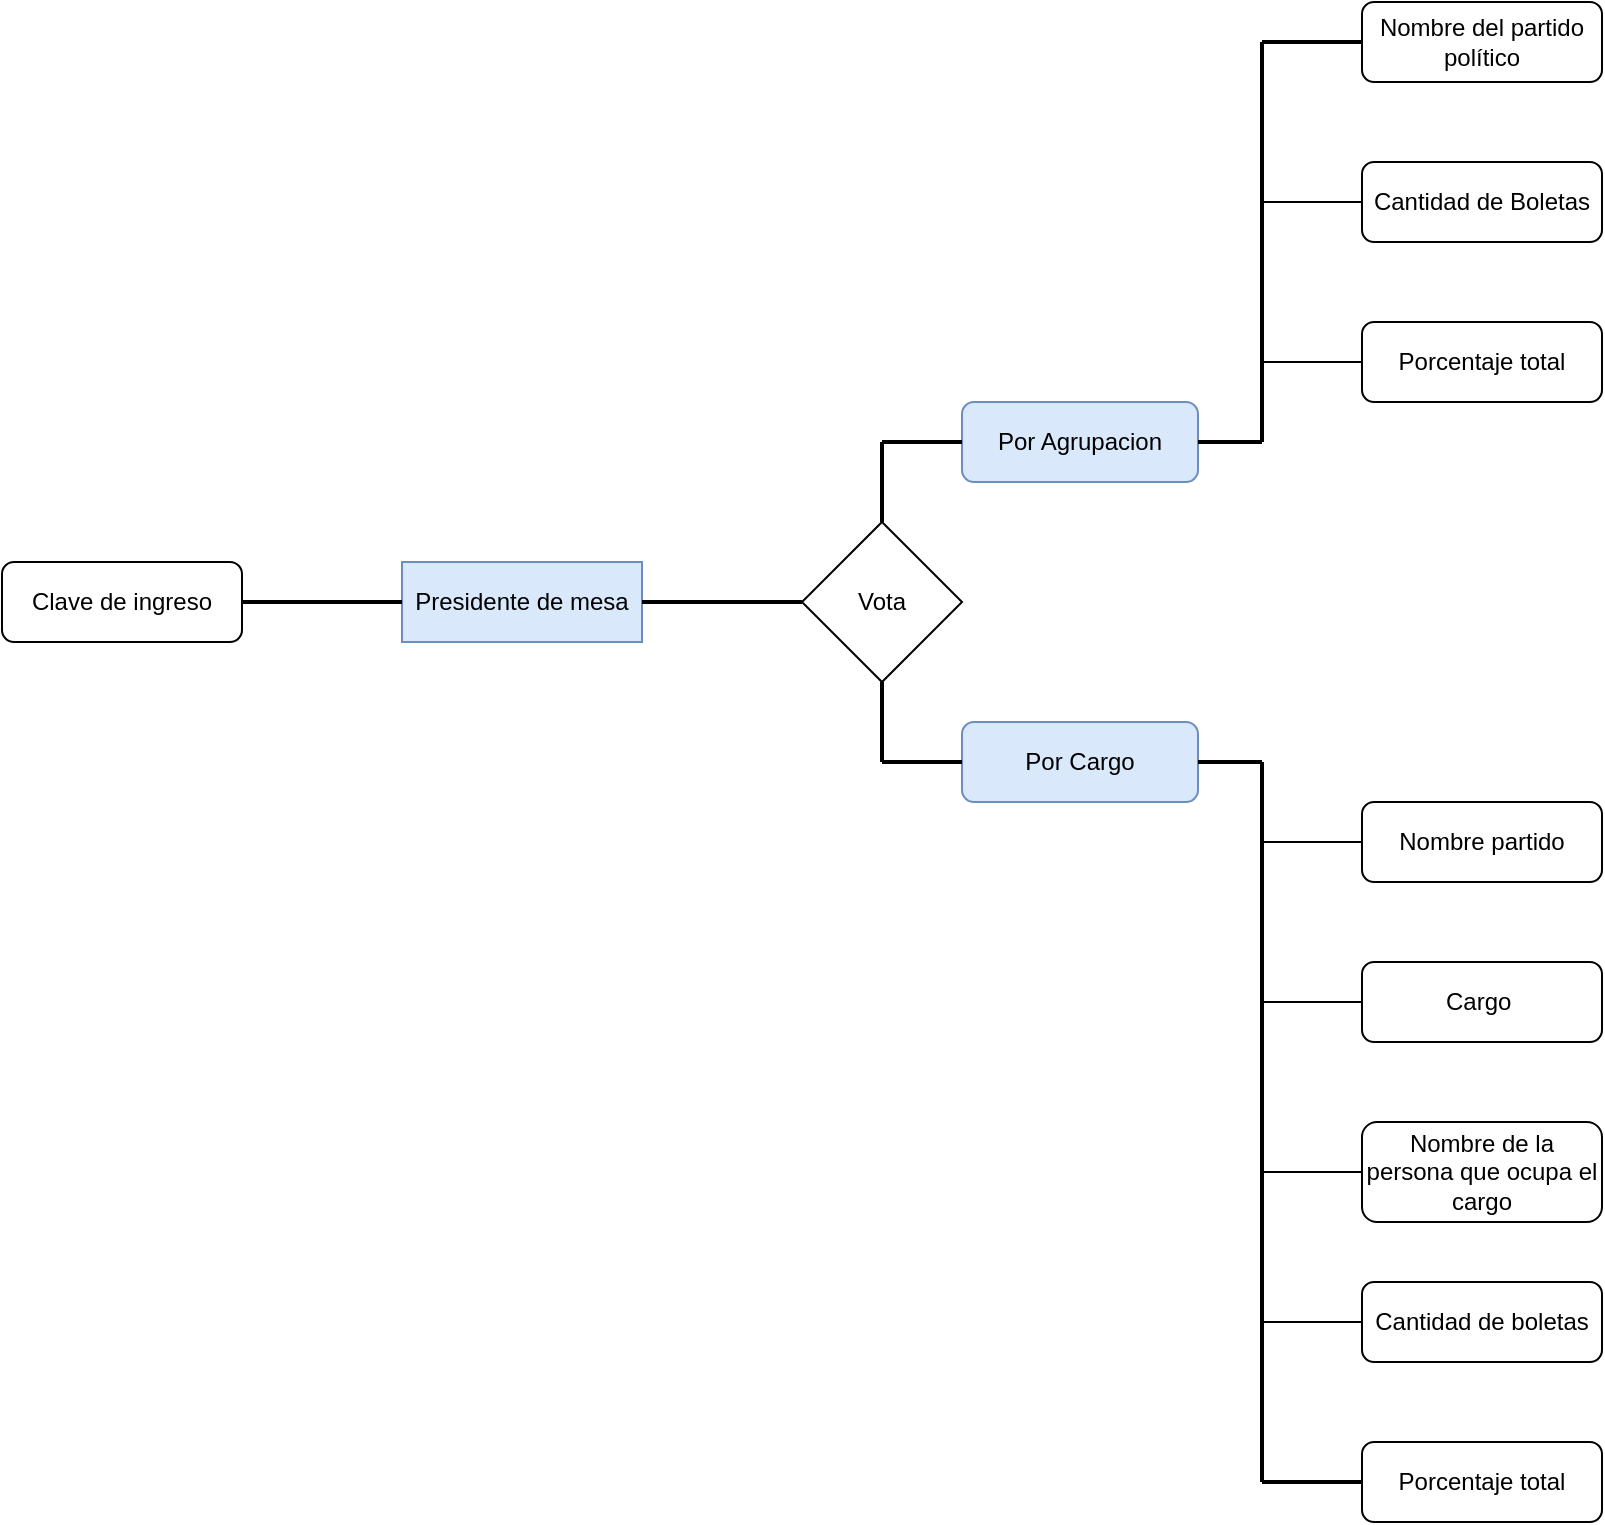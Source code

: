 <mxfile version="21.7.5" type="google">
  <diagram name="Página-1" id="LhwrAm1WzB-OFyuTTpb9">
    <mxGraphModel grid="1" page="1" gridSize="10" guides="1" tooltips="1" connect="1" arrows="1" fold="1" pageScale="1" pageWidth="827" pageHeight="1169" math="0" shadow="0">
      <root>
        <mxCell id="0" />
        <mxCell id="1" parent="0" />
        <mxCell id="dN9zSHeGm6T6kbmoDRtY-1" value="Presidente de mesa" style="rounded=0;whiteSpace=wrap;html=1;fillColor=#dae8fc;strokeColor=#6c8ebf;" vertex="1" parent="1">
          <mxGeometry x="200" y="320" width="120" height="40" as="geometry" />
        </mxCell>
        <mxCell id="dN9zSHeGm6T6kbmoDRtY-2" value="Clave de ingreso" style="rounded=1;whiteSpace=wrap;html=1;" vertex="1" parent="1">
          <mxGeometry y="320" width="120" height="40" as="geometry" />
        </mxCell>
        <mxCell id="dN9zSHeGm6T6kbmoDRtY-5" value="" style="line;strokeWidth=2;html=1;" vertex="1" parent="1">
          <mxGeometry x="320" y="335" width="80" height="10" as="geometry" />
        </mxCell>
        <mxCell id="dN9zSHeGm6T6kbmoDRtY-6" value="" style="line;strokeWidth=2;direction=west;html=1;" vertex="1" parent="1">
          <mxGeometry x="120" y="335" width="80" height="10" as="geometry" />
        </mxCell>
        <mxCell id="dN9zSHeGm6T6kbmoDRtY-7" value="Vota" style="rhombus;whiteSpace=wrap;html=1;" vertex="1" parent="1">
          <mxGeometry x="400" y="300" width="80" height="80" as="geometry" />
        </mxCell>
        <mxCell id="dN9zSHeGm6T6kbmoDRtY-9" value="Por Cargo" style="rounded=1;whiteSpace=wrap;html=1;fillColor=#dae8fc;strokeColor=#6c8ebf;" vertex="1" parent="1">
          <mxGeometry x="480" y="400" width="118" height="40" as="geometry" />
        </mxCell>
        <mxCell id="dN9zSHeGm6T6kbmoDRtY-10" value="Por Agrupacion" style="rounded=1;whiteSpace=wrap;html=1;fillColor=#dae8fc;strokeColor=#6c8ebf;" vertex="1" parent="1">
          <mxGeometry x="480" y="240" width="118" height="40" as="geometry" />
        </mxCell>
        <mxCell id="dN9zSHeGm6T6kbmoDRtY-11" value="" style="line;strokeWidth=2;direction=south;html=1;" vertex="1" parent="1">
          <mxGeometry x="435" y="260" width="10" height="40" as="geometry" />
        </mxCell>
        <mxCell id="dN9zSHeGm6T6kbmoDRtY-12" value="" style="line;strokeWidth=2;html=1;" vertex="1" parent="1">
          <mxGeometry x="440" y="255" width="40" height="10" as="geometry" />
        </mxCell>
        <mxCell id="dN9zSHeGm6T6kbmoDRtY-13" value="" style="line;strokeWidth=2;direction=south;html=1;" vertex="1" parent="1">
          <mxGeometry x="435" y="380" width="10" height="40" as="geometry" />
        </mxCell>
        <mxCell id="dN9zSHeGm6T6kbmoDRtY-14" value="" style="line;strokeWidth=2;html=1;" vertex="1" parent="1">
          <mxGeometry x="440" y="415" width="40" height="10" as="geometry" />
        </mxCell>
        <mxCell id="dN9zSHeGm6T6kbmoDRtY-18" value="" style="line;strokeWidth=2;html=1;" vertex="1" parent="1">
          <mxGeometry x="598" y="255" width="32" height="10" as="geometry" />
        </mxCell>
        <mxCell id="dN9zSHeGm6T6kbmoDRtY-19" value="" style="line;strokeWidth=2;html=1;" vertex="1" parent="1">
          <mxGeometry x="598" y="415" width="32" height="10" as="geometry" />
        </mxCell>
        <mxCell id="dN9zSHeGm6T6kbmoDRtY-23" value="" style="endArrow=none;html=1;rounded=0;entryX=1;entryY=0.5;entryDx=0;entryDy=0;entryPerimeter=0;strokeWidth=2;" edge="1" parent="1" target="dN9zSHeGm6T6kbmoDRtY-18">
          <mxGeometry width="50" height="50" relative="1" as="geometry">
            <mxPoint x="630" y="60" as="sourcePoint" />
            <mxPoint x="440" y="230" as="targetPoint" />
          </mxGeometry>
        </mxCell>
        <mxCell id="dN9zSHeGm6T6kbmoDRtY-26" value="Cantidad de Boletas" style="rounded=1;whiteSpace=wrap;html=1;" vertex="1" parent="1">
          <mxGeometry x="680" y="120" width="120" height="40" as="geometry" />
        </mxCell>
        <mxCell id="dN9zSHeGm6T6kbmoDRtY-27" value="Porcentaje total" style="rounded=1;whiteSpace=wrap;html=1;" vertex="1" parent="1">
          <mxGeometry x="680" y="200" width="120" height="40" as="geometry" />
        </mxCell>
        <mxCell id="dN9zSHeGm6T6kbmoDRtY-28" value="Nombre del partido político" style="rounded=1;whiteSpace=wrap;html=1;" vertex="1" parent="1">
          <mxGeometry x="680" y="40" width="120" height="40" as="geometry" />
        </mxCell>
        <mxCell id="dN9zSHeGm6T6kbmoDRtY-29" value="Nombre de la persona que ocupa el cargo" style="rounded=1;whiteSpace=wrap;html=1;" vertex="1" parent="1">
          <mxGeometry x="680" y="600" width="120" height="50" as="geometry" />
        </mxCell>
        <mxCell id="dN9zSHeGm6T6kbmoDRtY-30" value="Nombre partido" style="rounded=1;whiteSpace=wrap;html=1;" vertex="1" parent="1">
          <mxGeometry x="680" y="440" width="120" height="40" as="geometry" />
        </mxCell>
        <mxCell id="dN9zSHeGm6T6kbmoDRtY-31" value="Cargo&amp;nbsp;" style="rounded=1;whiteSpace=wrap;html=1;" vertex="1" parent="1">
          <mxGeometry x="680" y="520" width="120" height="40" as="geometry" />
        </mxCell>
        <mxCell id="dN9zSHeGm6T6kbmoDRtY-32" value="" style="endArrow=none;html=1;rounded=0;entryX=0;entryY=0.5;entryDx=0;entryDy=0;strokeWidth=2;" edge="1" parent="1" target="dN9zSHeGm6T6kbmoDRtY-28">
          <mxGeometry width="50" height="50" relative="1" as="geometry">
            <mxPoint x="630" y="60" as="sourcePoint" />
            <mxPoint x="610" y="290" as="targetPoint" />
          </mxGeometry>
        </mxCell>
        <mxCell id="dN9zSHeGm6T6kbmoDRtY-33" value="" style="endArrow=none;html=1;rounded=0;entryX=0;entryY=0.5;entryDx=0;entryDy=0;" edge="1" parent="1" target="dN9zSHeGm6T6kbmoDRtY-26">
          <mxGeometry width="50" height="50" relative="1" as="geometry">
            <mxPoint x="630" y="140" as="sourcePoint" />
            <mxPoint x="690" y="70" as="targetPoint" />
            <Array as="points" />
          </mxGeometry>
        </mxCell>
        <mxCell id="dN9zSHeGm6T6kbmoDRtY-34" value="" style="endArrow=none;html=1;rounded=0;entryX=0;entryY=0.5;entryDx=0;entryDy=0;" edge="1" parent="1" target="dN9zSHeGm6T6kbmoDRtY-27">
          <mxGeometry width="50" height="50" relative="1" as="geometry">
            <mxPoint x="630" y="220" as="sourcePoint" />
            <mxPoint x="700" y="80" as="targetPoint" />
          </mxGeometry>
        </mxCell>
        <mxCell id="dN9zSHeGm6T6kbmoDRtY-36" value="" style="endArrow=none;html=1;rounded=0;strokeWidth=2;" edge="1" parent="1">
          <mxGeometry width="50" height="50" relative="1" as="geometry">
            <mxPoint x="630" y="420" as="sourcePoint" />
            <mxPoint x="630" y="780" as="targetPoint" />
          </mxGeometry>
        </mxCell>
        <mxCell id="dN9zSHeGm6T6kbmoDRtY-37" value="" style="endArrow=none;html=1;rounded=0;entryX=0;entryY=0.5;entryDx=0;entryDy=0;" edge="1" parent="1" target="dN9zSHeGm6T6kbmoDRtY-30">
          <mxGeometry width="50" height="50" relative="1" as="geometry">
            <mxPoint x="630" y="460" as="sourcePoint" />
            <mxPoint x="690" y="230" as="targetPoint" />
          </mxGeometry>
        </mxCell>
        <mxCell id="dN9zSHeGm6T6kbmoDRtY-38" value="" style="endArrow=none;html=1;rounded=0;entryX=0;entryY=0.5;entryDx=0;entryDy=0;" edge="1" parent="1" target="dN9zSHeGm6T6kbmoDRtY-31">
          <mxGeometry width="50" height="50" relative="1" as="geometry">
            <mxPoint x="630" y="540" as="sourcePoint" />
            <mxPoint x="700" y="240" as="targetPoint" />
          </mxGeometry>
        </mxCell>
        <mxCell id="dN9zSHeGm6T6kbmoDRtY-40" value="" style="endArrow=none;html=1;rounded=0;entryX=0;entryY=0.5;entryDx=0;entryDy=0;" edge="1" parent="1" target="dN9zSHeGm6T6kbmoDRtY-29">
          <mxGeometry width="50" height="50" relative="1" as="geometry">
            <mxPoint x="630" y="625" as="sourcePoint" />
            <mxPoint x="720" y="260" as="targetPoint" />
          </mxGeometry>
        </mxCell>
        <mxCell id="dN9zSHeGm6T6kbmoDRtY-41" value="Cantidad de boletas" style="rounded=1;whiteSpace=wrap;html=1;" vertex="1" parent="1">
          <mxGeometry x="680" y="680" width="120" height="40" as="geometry" />
        </mxCell>
        <mxCell id="dN9zSHeGm6T6kbmoDRtY-42" value="Porcentaje total" style="rounded=1;whiteSpace=wrap;html=1;" vertex="1" parent="1">
          <mxGeometry x="680" y="760" width="120" height="40" as="geometry" />
        </mxCell>
        <mxCell id="dN9zSHeGm6T6kbmoDRtY-44" value="" style="endArrow=none;html=1;rounded=0;entryX=0;entryY=0.5;entryDx=0;entryDy=0;" edge="1" parent="1" target="dN9zSHeGm6T6kbmoDRtY-41">
          <mxGeometry width="50" height="50" relative="1" as="geometry">
            <mxPoint x="630" y="700" as="sourcePoint" />
            <mxPoint x="690" y="635" as="targetPoint" />
          </mxGeometry>
        </mxCell>
        <mxCell id="dN9zSHeGm6T6kbmoDRtY-45" value="" style="endArrow=none;html=1;rounded=0;entryX=0;entryY=0.5;entryDx=0;entryDy=0;strokeWidth=2;" edge="1" parent="1" target="dN9zSHeGm6T6kbmoDRtY-42">
          <mxGeometry width="50" height="50" relative="1" as="geometry">
            <mxPoint x="630" y="780" as="sourcePoint" />
            <mxPoint x="700" y="645" as="targetPoint" />
          </mxGeometry>
        </mxCell>
      </root>
    </mxGraphModel>
  </diagram>
</mxfile>
